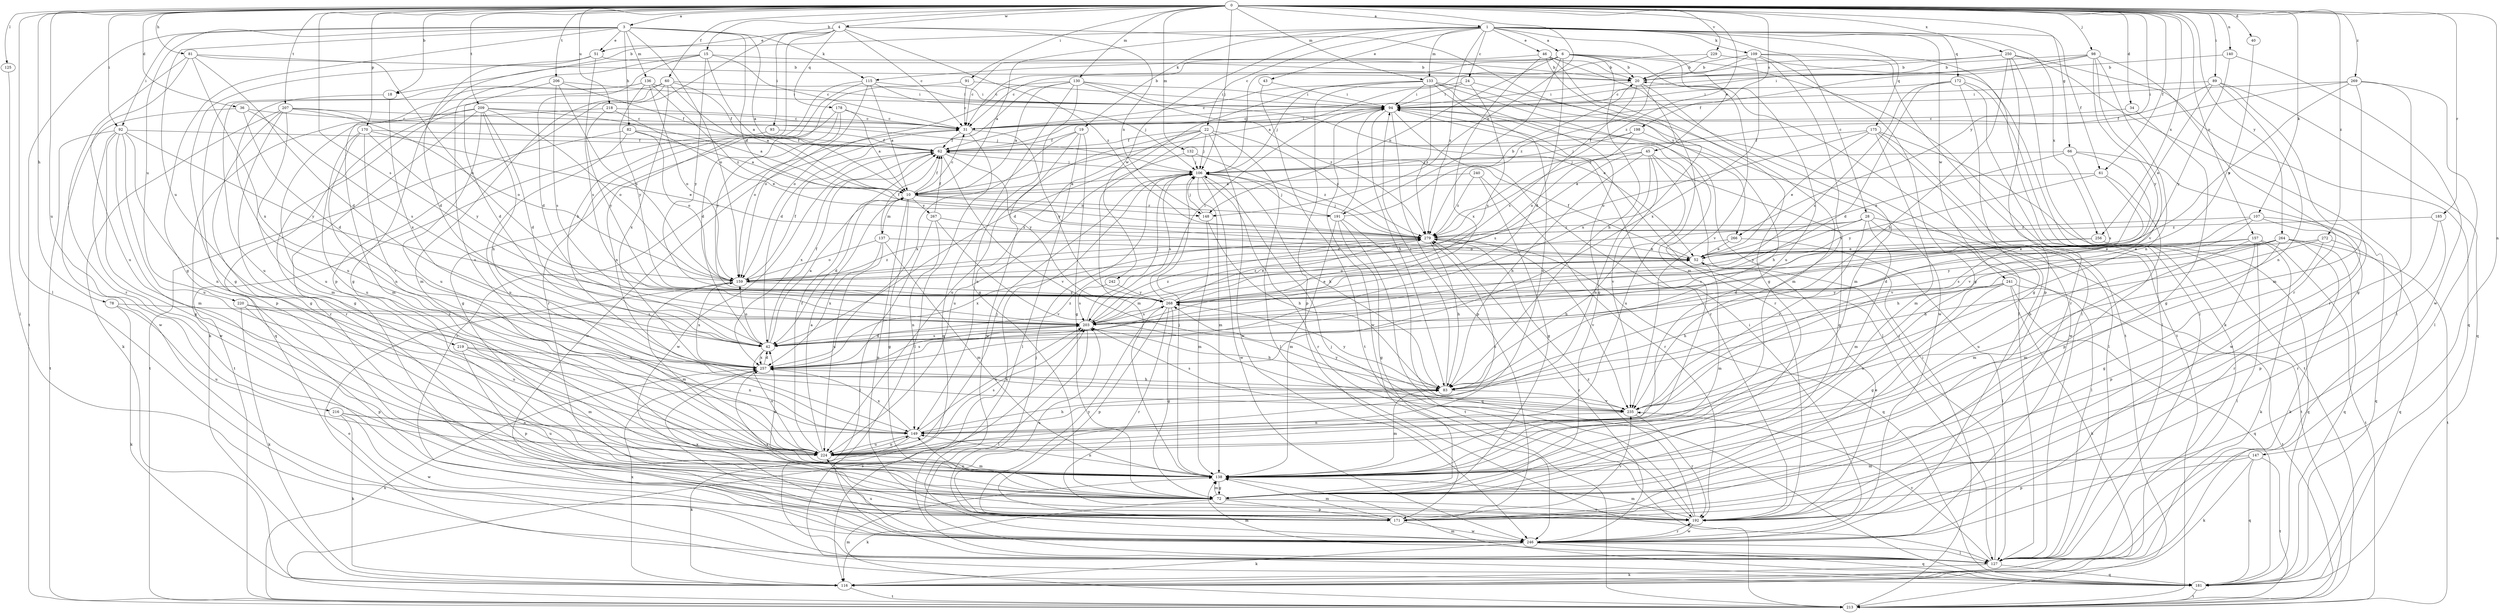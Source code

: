 strict digraph  {
0;
1;
3;
4;
6;
10;
15;
18;
19;
20;
22;
24;
28;
31;
34;
36;
40;
42;
43;
45;
46;
51;
52;
60;
61;
62;
66;
72;
78;
81;
82;
83;
89;
91;
92;
93;
94;
98;
106;
107;
109;
115;
116;
125;
127;
130;
132;
133;
136;
137;
138;
140;
147;
148;
149;
157;
159;
170;
171;
172;
175;
178;
181;
185;
191;
192;
198;
203;
206;
207;
209;
213;
216;
218;
219;
220;
224;
229;
235;
240;
241;
242;
246;
250;
256;
257;
264;
266;
267;
268;
269;
272;
279;
0 -> 1  [label=a];
0 -> 3  [label=a];
0 -> 4  [label=w];
0 -> 15  [label=b];
0 -> 18  [label=b];
0 -> 34  [label=d];
0 -> 36  [label=d];
0 -> 40  [label=d];
0 -> 60  [label=f];
0 -> 61  [label=f];
0 -> 66  [label=g];
0 -> 78  [label=h];
0 -> 81  [label=h];
0 -> 89  [label=i];
0 -> 91  [label=i];
0 -> 92  [label=i];
0 -> 98  [label=j];
0 -> 106  [label=j];
0 -> 107  [label=k];
0 -> 125  [label=l];
0 -> 127  [label=l];
0 -> 130  [label=m];
0 -> 132  [label=m];
0 -> 133  [label=m];
0 -> 140  [label=n];
0 -> 147  [label=n];
0 -> 148  [label=n];
0 -> 157  [label=o];
0 -> 170  [label=p];
0 -> 185  [label=r];
0 -> 198  [label=s];
0 -> 203  [label=s];
0 -> 206  [label=t];
0 -> 207  [label=t];
0 -> 209  [label=t];
0 -> 216  [label=u];
0 -> 218  [label=u];
0 -> 229  [label=v];
0 -> 250  [label=x];
0 -> 256  [label=x];
0 -> 264  [label=y];
0 -> 266  [label=y];
0 -> 269  [label=z];
0 -> 272  [label=z];
0 -> 279  [label=z];
1 -> 6  [label=a];
1 -> 10  [label=a];
1 -> 18  [label=b];
1 -> 19  [label=b];
1 -> 22  [label=c];
1 -> 24  [label=c];
1 -> 28  [label=c];
1 -> 43  [label=e];
1 -> 45  [label=e];
1 -> 46  [label=e];
1 -> 61  [label=f];
1 -> 109  [label=k];
1 -> 133  [label=m];
1 -> 172  [label=q];
1 -> 175  [label=q];
1 -> 241  [label=w];
1 -> 242  [label=w];
1 -> 256  [label=x];
1 -> 279  [label=z];
3 -> 10  [label=a];
3 -> 51  [label=e];
3 -> 72  [label=g];
3 -> 82  [label=h];
3 -> 92  [label=i];
3 -> 115  [label=k];
3 -> 136  [label=m];
3 -> 159  [label=o];
3 -> 213  [label=t];
3 -> 219  [label=u];
3 -> 220  [label=u];
3 -> 279  [label=z];
4 -> 31  [label=c];
4 -> 51  [label=e];
4 -> 83  [label=h];
4 -> 93  [label=i];
4 -> 148  [label=n];
4 -> 171  [label=p];
4 -> 178  [label=q];
4 -> 266  [label=y];
4 -> 279  [label=z];
6 -> 20  [label=b];
6 -> 31  [label=c];
6 -> 42  [label=d];
6 -> 83  [label=h];
6 -> 106  [label=j];
6 -> 115  [label=k];
6 -> 148  [label=n];
6 -> 191  [label=r];
6 -> 213  [label=t];
6 -> 224  [label=u];
6 -> 235  [label=v];
10 -> 31  [label=c];
10 -> 42  [label=d];
10 -> 62  [label=f];
10 -> 72  [label=g];
10 -> 137  [label=m];
10 -> 148  [label=n];
10 -> 171  [label=p];
10 -> 191  [label=r];
10 -> 267  [label=y];
15 -> 10  [label=a];
15 -> 20  [label=b];
15 -> 31  [label=c];
15 -> 42  [label=d];
15 -> 72  [label=g];
15 -> 224  [label=u];
15 -> 268  [label=y];
18 -> 224  [label=u];
18 -> 257  [label=x];
19 -> 62  [label=f];
19 -> 72  [label=g];
19 -> 127  [label=l];
19 -> 246  [label=w];
19 -> 257  [label=x];
20 -> 94  [label=i];
20 -> 138  [label=m];
20 -> 203  [label=s];
20 -> 257  [label=x];
22 -> 62  [label=f];
22 -> 106  [label=j];
22 -> 127  [label=l];
22 -> 138  [label=m];
22 -> 149  [label=n];
22 -> 224  [label=u];
22 -> 246  [label=w];
22 -> 279  [label=z];
24 -> 31  [label=c];
24 -> 94  [label=i];
24 -> 138  [label=m];
24 -> 203  [label=s];
28 -> 127  [label=l];
28 -> 138  [label=m];
28 -> 159  [label=o];
28 -> 213  [label=t];
28 -> 235  [label=v];
28 -> 268  [label=y];
28 -> 279  [label=z];
31 -> 62  [label=f];
31 -> 94  [label=i];
31 -> 127  [label=l];
31 -> 246  [label=w];
31 -> 268  [label=y];
34 -> 31  [label=c];
34 -> 72  [label=g];
36 -> 31  [label=c];
36 -> 42  [label=d];
36 -> 203  [label=s];
36 -> 246  [label=w];
40 -> 268  [label=y];
42 -> 10  [label=a];
42 -> 62  [label=f];
42 -> 159  [label=o];
42 -> 203  [label=s];
42 -> 224  [label=u];
42 -> 257  [label=x];
43 -> 94  [label=i];
43 -> 213  [label=t];
45 -> 72  [label=g];
45 -> 83  [label=h];
45 -> 106  [label=j];
45 -> 149  [label=n];
45 -> 203  [label=s];
45 -> 224  [label=u];
45 -> 235  [label=v];
46 -> 20  [label=b];
46 -> 31  [label=c];
46 -> 72  [label=g];
46 -> 127  [label=l];
46 -> 138  [label=m];
46 -> 257  [label=x];
51 -> 20  [label=b];
51 -> 42  [label=d];
51 -> 72  [label=g];
51 -> 203  [label=s];
52 -> 62  [label=f];
52 -> 138  [label=m];
52 -> 159  [label=o];
60 -> 10  [label=a];
60 -> 62  [label=f];
60 -> 94  [label=i];
60 -> 116  [label=k];
60 -> 138  [label=m];
60 -> 181  [label=q];
60 -> 257  [label=x];
61 -> 10  [label=a];
61 -> 171  [label=p];
61 -> 235  [label=v];
61 -> 268  [label=y];
62 -> 106  [label=j];
62 -> 235  [label=v];
62 -> 246  [label=w];
62 -> 257  [label=x];
62 -> 268  [label=y];
66 -> 52  [label=e];
66 -> 106  [label=j];
66 -> 203  [label=s];
66 -> 235  [label=v];
66 -> 246  [label=w];
72 -> 116  [label=k];
72 -> 138  [label=m];
72 -> 149  [label=n];
72 -> 171  [label=p];
72 -> 192  [label=r];
78 -> 116  [label=k];
78 -> 203  [label=s];
78 -> 224  [label=u];
81 -> 20  [label=b];
81 -> 42  [label=d];
81 -> 159  [label=o];
81 -> 192  [label=r];
81 -> 224  [label=u];
81 -> 257  [label=x];
82 -> 10  [label=a];
82 -> 62  [label=f];
82 -> 159  [label=o];
82 -> 213  [label=t];
82 -> 224  [label=u];
83 -> 94  [label=i];
83 -> 138  [label=m];
83 -> 235  [label=v];
83 -> 268  [label=y];
89 -> 52  [label=e];
89 -> 62  [label=f];
89 -> 94  [label=i];
89 -> 149  [label=n];
89 -> 181  [label=q];
89 -> 192  [label=r];
91 -> 31  [label=c];
91 -> 42  [label=d];
91 -> 94  [label=i];
92 -> 62  [label=f];
92 -> 72  [label=g];
92 -> 138  [label=m];
92 -> 149  [label=n];
92 -> 213  [label=t];
92 -> 224  [label=u];
92 -> 246  [label=w];
92 -> 268  [label=y];
93 -> 62  [label=f];
93 -> 213  [label=t];
94 -> 31  [label=c];
94 -> 83  [label=h];
94 -> 127  [label=l];
94 -> 171  [label=p];
94 -> 192  [label=r];
94 -> 246  [label=w];
98 -> 20  [label=b];
98 -> 31  [label=c];
98 -> 62  [label=f];
98 -> 94  [label=i];
98 -> 149  [label=n];
98 -> 192  [label=r];
98 -> 235  [label=v];
98 -> 268  [label=y];
106 -> 10  [label=a];
106 -> 83  [label=h];
106 -> 116  [label=k];
106 -> 138  [label=m];
106 -> 192  [label=r];
106 -> 203  [label=s];
106 -> 246  [label=w];
107 -> 42  [label=d];
107 -> 83  [label=h];
107 -> 181  [label=q];
107 -> 192  [label=r];
107 -> 279  [label=z];
109 -> 20  [label=b];
109 -> 72  [label=g];
109 -> 127  [label=l];
109 -> 213  [label=t];
109 -> 235  [label=v];
109 -> 257  [label=x];
109 -> 279  [label=z];
115 -> 10  [label=a];
115 -> 94  [label=i];
115 -> 106  [label=j];
115 -> 149  [label=n];
115 -> 159  [label=o];
115 -> 192  [label=r];
116 -> 213  [label=t];
116 -> 257  [label=x];
125 -> 127  [label=l];
127 -> 94  [label=i];
127 -> 116  [label=k];
127 -> 138  [label=m];
127 -> 181  [label=q];
127 -> 235  [label=v];
130 -> 10  [label=a];
130 -> 42  [label=d];
130 -> 52  [label=e];
130 -> 72  [label=g];
130 -> 94  [label=i];
130 -> 159  [label=o];
130 -> 181  [label=q];
130 -> 279  [label=z];
132 -> 106  [label=j];
132 -> 224  [label=u];
132 -> 279  [label=z];
133 -> 42  [label=d];
133 -> 72  [label=g];
133 -> 94  [label=i];
133 -> 106  [label=j];
133 -> 171  [label=p];
133 -> 192  [label=r];
133 -> 224  [label=u];
133 -> 246  [label=w];
133 -> 279  [label=z];
136 -> 94  [label=i];
136 -> 159  [label=o];
136 -> 171  [label=p];
136 -> 224  [label=u];
136 -> 268  [label=y];
136 -> 279  [label=z];
137 -> 52  [label=e];
137 -> 62  [label=f];
137 -> 138  [label=m];
137 -> 159  [label=o];
137 -> 224  [label=u];
137 -> 257  [label=x];
138 -> 42  [label=d];
138 -> 72  [label=g];
138 -> 106  [label=j];
138 -> 149  [label=n];
140 -> 20  [label=b];
140 -> 246  [label=w];
140 -> 268  [label=y];
147 -> 116  [label=k];
147 -> 138  [label=m];
147 -> 171  [label=p];
147 -> 181  [label=q];
147 -> 213  [label=t];
148 -> 83  [label=h];
148 -> 106  [label=j];
148 -> 138  [label=m];
149 -> 83  [label=h];
149 -> 116  [label=k];
149 -> 203  [label=s];
149 -> 224  [label=u];
149 -> 257  [label=x];
157 -> 42  [label=d];
157 -> 52  [label=e];
157 -> 116  [label=k];
157 -> 127  [label=l];
157 -> 138  [label=m];
157 -> 171  [label=p];
157 -> 213  [label=t];
159 -> 52  [label=e];
159 -> 62  [label=f];
159 -> 138  [label=m];
159 -> 257  [label=x];
159 -> 268  [label=y];
159 -> 279  [label=z];
170 -> 52  [label=e];
170 -> 62  [label=f];
170 -> 149  [label=n];
170 -> 224  [label=u];
170 -> 235  [label=v];
170 -> 268  [label=y];
171 -> 138  [label=m];
171 -> 203  [label=s];
171 -> 235  [label=v];
171 -> 246  [label=w];
171 -> 257  [label=x];
171 -> 268  [label=y];
172 -> 42  [label=d];
172 -> 72  [label=g];
172 -> 94  [label=i];
172 -> 127  [label=l];
172 -> 192  [label=r];
172 -> 203  [label=s];
175 -> 52  [label=e];
175 -> 62  [label=f];
175 -> 127  [label=l];
175 -> 138  [label=m];
175 -> 159  [label=o];
175 -> 213  [label=t];
175 -> 246  [label=w];
178 -> 10  [label=a];
178 -> 31  [label=c];
178 -> 72  [label=g];
178 -> 159  [label=o];
178 -> 268  [label=y];
181 -> 138  [label=m];
181 -> 159  [label=o];
181 -> 213  [label=t];
185 -> 171  [label=p];
185 -> 192  [label=r];
185 -> 279  [label=z];
191 -> 20  [label=b];
191 -> 72  [label=g];
191 -> 94  [label=i];
191 -> 106  [label=j];
191 -> 138  [label=m];
191 -> 181  [label=q];
191 -> 213  [label=t];
192 -> 52  [label=e];
192 -> 106  [label=j];
192 -> 138  [label=m];
192 -> 246  [label=w];
192 -> 257  [label=x];
192 -> 279  [label=z];
198 -> 62  [label=f];
198 -> 83  [label=h];
198 -> 106  [label=j];
198 -> 159  [label=o];
203 -> 42  [label=d];
203 -> 83  [label=h];
203 -> 106  [label=j];
203 -> 127  [label=l];
203 -> 279  [label=z];
206 -> 42  [label=d];
206 -> 62  [label=f];
206 -> 94  [label=i];
206 -> 159  [label=o];
206 -> 203  [label=s];
207 -> 31  [label=c];
207 -> 72  [label=g];
207 -> 106  [label=j];
207 -> 116  [label=k];
207 -> 138  [label=m];
207 -> 159  [label=o];
207 -> 192  [label=r];
209 -> 10  [label=a];
209 -> 31  [label=c];
209 -> 42  [label=d];
209 -> 72  [label=g];
209 -> 83  [label=h];
209 -> 138  [label=m];
209 -> 159  [label=o];
209 -> 192  [label=r];
209 -> 224  [label=u];
213 -> 94  [label=i];
213 -> 138  [label=m];
213 -> 203  [label=s];
213 -> 257  [label=x];
216 -> 116  [label=k];
216 -> 149  [label=n];
216 -> 224  [label=u];
216 -> 246  [label=w];
218 -> 31  [label=c];
218 -> 52  [label=e];
218 -> 224  [label=u];
218 -> 268  [label=y];
219 -> 138  [label=m];
219 -> 149  [label=n];
219 -> 171  [label=p];
219 -> 257  [label=x];
220 -> 116  [label=k];
220 -> 171  [label=p];
220 -> 203  [label=s];
220 -> 224  [label=u];
224 -> 10  [label=a];
224 -> 62  [label=f];
224 -> 106  [label=j];
224 -> 138  [label=m];
224 -> 149  [label=n];
224 -> 203  [label=s];
224 -> 279  [label=z];
229 -> 10  [label=a];
229 -> 20  [label=b];
229 -> 127  [label=l];
235 -> 149  [label=n];
235 -> 192  [label=r];
235 -> 203  [label=s];
235 -> 268  [label=y];
240 -> 10  [label=a];
240 -> 72  [label=g];
240 -> 192  [label=r];
240 -> 279  [label=z];
241 -> 72  [label=g];
241 -> 83  [label=h];
241 -> 116  [label=k];
241 -> 181  [label=q];
241 -> 213  [label=t];
241 -> 224  [label=u];
241 -> 268  [label=y];
242 -> 203  [label=s];
242 -> 268  [label=y];
246 -> 20  [label=b];
246 -> 31  [label=c];
246 -> 94  [label=i];
246 -> 106  [label=j];
246 -> 116  [label=k];
246 -> 127  [label=l];
246 -> 181  [label=q];
246 -> 192  [label=r];
246 -> 224  [label=u];
246 -> 279  [label=z];
250 -> 20  [label=b];
250 -> 31  [label=c];
250 -> 83  [label=h];
250 -> 116  [label=k];
250 -> 127  [label=l];
250 -> 171  [label=p];
250 -> 181  [label=q];
256 -> 52  [label=e];
256 -> 181  [label=q];
256 -> 203  [label=s];
257 -> 42  [label=d];
257 -> 83  [label=h];
257 -> 203  [label=s];
257 -> 279  [label=z];
264 -> 52  [label=e];
264 -> 116  [label=k];
264 -> 138  [label=m];
264 -> 181  [label=q];
264 -> 203  [label=s];
264 -> 213  [label=t];
264 -> 224  [label=u];
264 -> 268  [label=y];
266 -> 52  [label=e];
266 -> 83  [label=h];
266 -> 127  [label=l];
267 -> 62  [label=f];
267 -> 127  [label=l];
267 -> 149  [label=n];
267 -> 235  [label=v];
267 -> 279  [label=z];
268 -> 52  [label=e];
268 -> 72  [label=g];
268 -> 94  [label=i];
268 -> 171  [label=p];
268 -> 192  [label=r];
268 -> 203  [label=s];
268 -> 279  [label=z];
269 -> 52  [label=e];
269 -> 72  [label=g];
269 -> 94  [label=i];
269 -> 127  [label=l];
269 -> 138  [label=m];
269 -> 279  [label=z];
272 -> 52  [label=e];
272 -> 72  [label=g];
272 -> 83  [label=h];
272 -> 181  [label=q];
279 -> 52  [label=e];
279 -> 83  [label=h];
279 -> 106  [label=j];
279 -> 181  [label=q];
279 -> 235  [label=v];
279 -> 257  [label=x];
}
